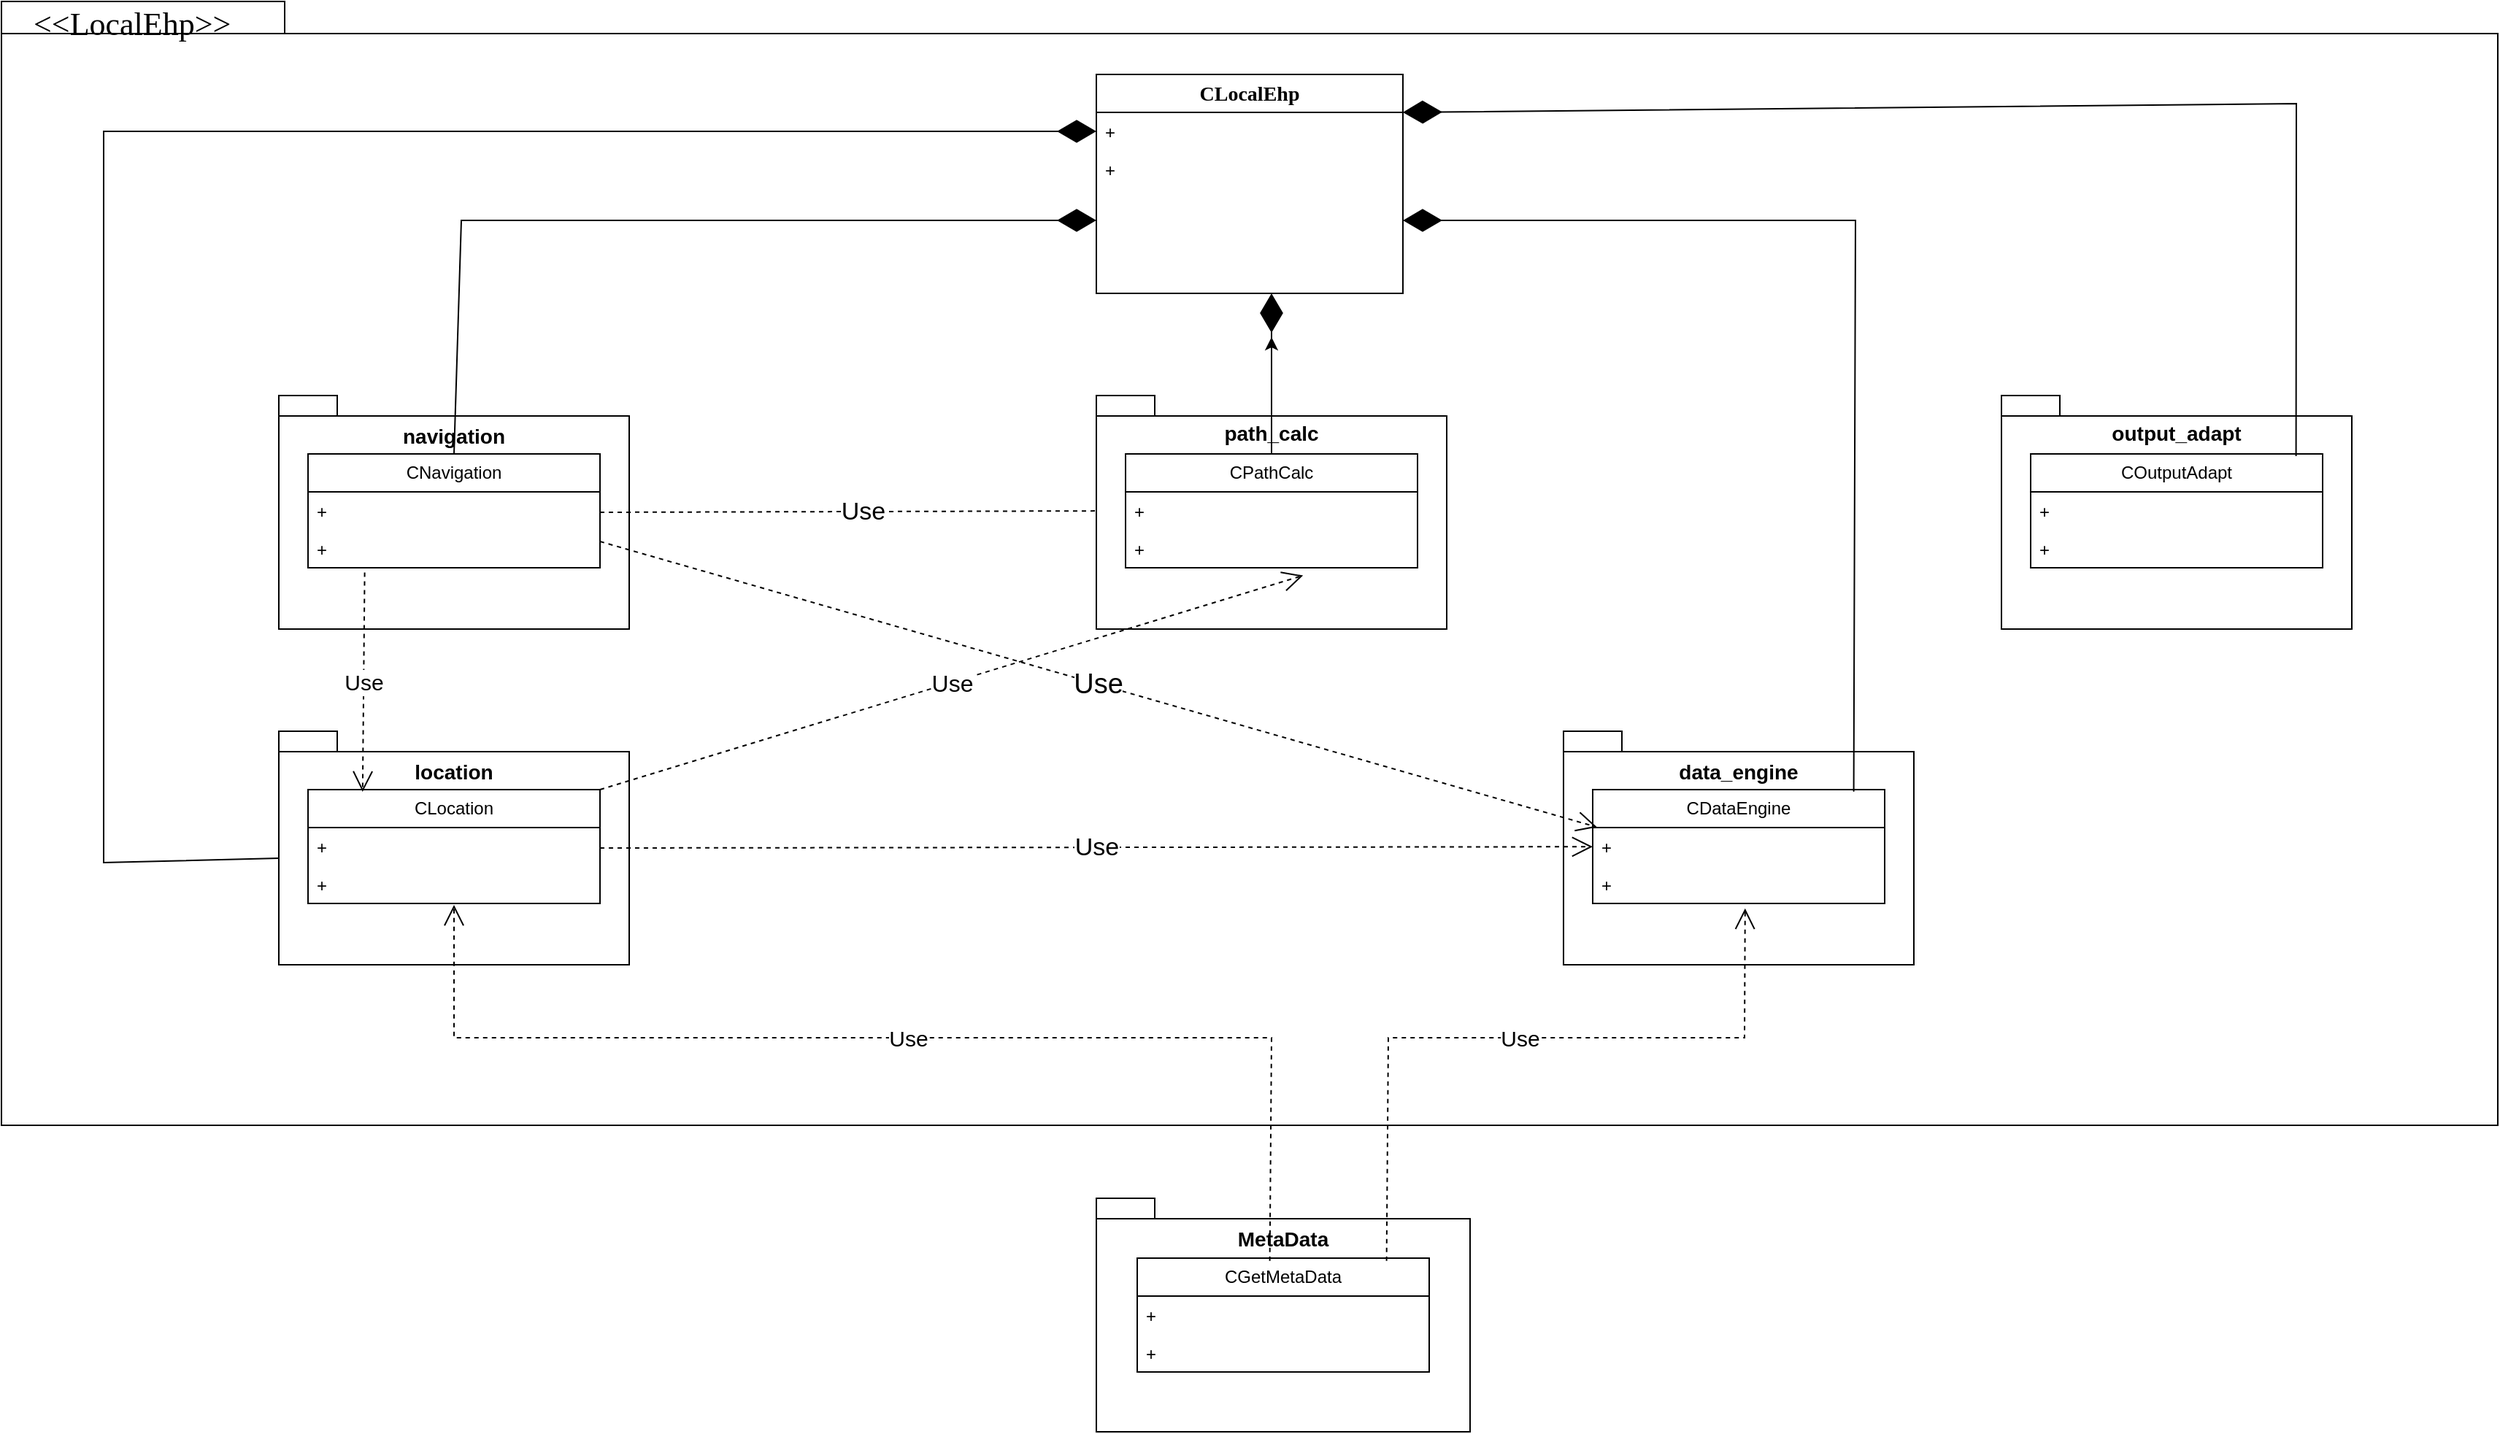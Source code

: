 <mxfile version="26.2.13">
  <diagram name="Page-1" id="b5b7bab2-c9e2-2cf4-8b2a-24fd1a2a6d21">
    <mxGraphModel dx="2895" dy="2320" grid="1" gridSize="10" guides="1" tooltips="1" connect="1" arrows="1" fold="1" page="1" pageScale="1" pageWidth="827" pageHeight="1169" background="none" math="0" shadow="0">
      <root>
        <mxCell id="0" />
        <mxCell id="1" parent="0" />
        <mxCell id="6e0c8c40b5770093-72" value="" style="shape=folder;fontStyle=1;spacingTop=10;tabWidth=194;tabHeight=22;tabPosition=left;html=1;rounded=0;shadow=0;comic=0;labelBackgroundColor=none;strokeWidth=1;fillColor=none;fontFamily=Verdana;fontSize=10;align=center;" parent="1" vertex="1">
          <mxGeometry x="-190" y="-30" width="1710" height="770" as="geometry" />
        </mxCell>
        <mxCell id="6e0c8c40b5770093-73" value="&lt;font style=&quot;font-size: 22px;&quot;&gt;&amp;lt;&amp;lt;LocalEhp&amp;gt;&amp;gt;&lt;/font&gt;" style="text;html=1;align=left;verticalAlign=top;spacingTop=-4;fontSize=10;fontFamily=Verdana" parent="1" vertex="1">
          <mxGeometry x="-170" y="-30" width="130" height="20" as="geometry" />
        </mxCell>
        <mxCell id="_9nZejQMIYd2BK83hRbQ-14" value="&lt;span style=&quot;font-family: Verdana; font-weight: 700; text-wrap-mode: nowrap;&quot;&gt;CLocalEhp&lt;/span&gt;" style="swimlane;fontStyle=0;childLayout=stackLayout;horizontal=1;startSize=26;fillColor=none;horizontalStack=0;resizeParent=1;resizeParentMax=0;resizeLast=0;collapsible=1;marginBottom=0;whiteSpace=wrap;html=1;container=0;fontSize=14;" parent="1" vertex="1">
          <mxGeometry x="560" y="20" width="210" height="150" as="geometry" />
        </mxCell>
        <mxCell id="_9nZejQMIYd2BK83hRbQ-23" value="" style="group" parent="1" vertex="1" connectable="0">
          <mxGeometry x="880" y="470" width="240" height="160" as="geometry" />
        </mxCell>
        <mxCell id="_9nZejQMIYd2BK83hRbQ-18" value="&lt;div&gt;&lt;font style=&quot;font-size: 14px;&quot;&gt;data_engine&lt;/font&gt;&lt;/div&gt;&lt;div&gt;&lt;font style=&quot;font-size: 14px;&quot;&gt;&lt;br&gt;&lt;/font&gt;&lt;/div&gt;&lt;div&gt;&lt;font style=&quot;font-size: 14px;&quot;&gt;&lt;br&gt;&lt;/font&gt;&lt;/div&gt;&lt;div&gt;&lt;font style=&quot;font-size: 14px;&quot;&gt;&lt;br&gt;&lt;/font&gt;&lt;/div&gt;&lt;div&gt;&lt;font style=&quot;font-size: 14px;&quot;&gt;&lt;br&gt;&lt;/font&gt;&lt;/div&gt;&lt;div&gt;&lt;font style=&quot;font-size: 14px;&quot;&gt;&lt;br&gt;&lt;/font&gt;&lt;/div&gt;&lt;div&gt;&lt;font style=&quot;font-size: 14px;&quot;&gt;&lt;br&gt;&lt;/font&gt;&lt;/div&gt;&lt;div&gt;&lt;br&gt;&lt;/div&gt;" style="shape=folder;fontStyle=1;spacingTop=10;tabWidth=40;tabHeight=14;tabPosition=left;html=1;whiteSpace=wrap;align=center;" parent="_9nZejQMIYd2BK83hRbQ-23" vertex="1">
          <mxGeometry width="240" height="160" as="geometry" />
        </mxCell>
        <mxCell id="_9nZejQMIYd2BK83hRbQ-19" value="&lt;div style=&quot;white-space-collapse: preserve;&quot; data-line=&quot;true&quot; data-line-index=&quot;0&quot; data-zone-id=&quot;0&quot;&gt;CDataEngine&lt;/div&gt;" style="swimlane;fontStyle=0;childLayout=stackLayout;horizontal=1;startSize=26;fillColor=none;horizontalStack=0;resizeParent=1;resizeParentMax=0;resizeLast=0;collapsible=1;marginBottom=0;whiteSpace=wrap;html=1;" parent="_9nZejQMIYd2BK83hRbQ-23" vertex="1">
          <mxGeometry x="20" y="40" width="200" height="78" as="geometry" />
        </mxCell>
        <mxCell id="_9nZejQMIYd2BK83hRbQ-20" value="+" style="text;strokeColor=none;fillColor=none;align=left;verticalAlign=top;spacingLeft=4;spacingRight=4;overflow=hidden;rotatable=0;points=[[0,0.5],[1,0.5]];portConstraint=eastwest;whiteSpace=wrap;html=1;" parent="_9nZejQMIYd2BK83hRbQ-19" vertex="1">
          <mxGeometry y="26" width="200" height="26" as="geometry" />
        </mxCell>
        <mxCell id="_9nZejQMIYd2BK83hRbQ-21" value="+" style="text;strokeColor=none;fillColor=none;align=left;verticalAlign=top;spacingLeft=4;spacingRight=4;overflow=hidden;rotatable=0;points=[[0,0.5],[1,0.5]];portConstraint=eastwest;whiteSpace=wrap;html=1;" parent="_9nZejQMIYd2BK83hRbQ-19" vertex="1">
          <mxGeometry y="52" width="200" height="26" as="geometry" />
        </mxCell>
        <mxCell id="_9nZejQMIYd2BK83hRbQ-29" value="" style="group" parent="1" vertex="1" connectable="0">
          <mxGeometry y="240" width="240" height="415" as="geometry" />
        </mxCell>
        <mxCell id="_9nZejQMIYd2BK83hRbQ-30" value="&lt;div&gt;&lt;font style=&quot;font-size: 14px;&quot;&gt;navigation&lt;/font&gt;&lt;/div&gt;&lt;div&gt;&lt;font style=&quot;font-size: 14px;&quot;&gt;&lt;br&gt;&lt;/font&gt;&lt;/div&gt;&lt;div&gt;&lt;font style=&quot;font-size: 14px;&quot;&gt;&lt;br&gt;&lt;/font&gt;&lt;/div&gt;&lt;div&gt;&lt;font style=&quot;font-size: 14px;&quot;&gt;&lt;br&gt;&lt;/font&gt;&lt;/div&gt;&lt;div&gt;&lt;font style=&quot;font-size: 14px;&quot;&gt;&lt;br&gt;&lt;/font&gt;&lt;/div&gt;&lt;div&gt;&lt;font style=&quot;font-size: 14px;&quot;&gt;&lt;br&gt;&lt;/font&gt;&lt;/div&gt;&lt;div&gt;&lt;font style=&quot;font-size: 14px;&quot;&gt;&lt;br&gt;&lt;/font&gt;&lt;/div&gt;&lt;div&gt;&lt;br&gt;&lt;/div&gt;" style="shape=folder;fontStyle=1;spacingTop=10;tabWidth=40;tabHeight=14;tabPosition=left;html=1;whiteSpace=wrap;align=center;" parent="_9nZejQMIYd2BK83hRbQ-29" vertex="1">
          <mxGeometry width="240" height="160" as="geometry" />
        </mxCell>
        <mxCell id="_9nZejQMIYd2BK83hRbQ-31" value="&lt;div style=&quot;white-space-collapse: preserve;&quot; data-line=&quot;true&quot; data-line-index=&quot;0&quot; data-zone-id=&quot;0&quot;&gt;CNavigation&lt;/div&gt;" style="swimlane;fontStyle=0;childLayout=stackLayout;horizontal=1;startSize=26;fillColor=none;horizontalStack=0;resizeParent=1;resizeParentMax=0;resizeLast=0;collapsible=1;marginBottom=0;whiteSpace=wrap;html=1;" parent="_9nZejQMIYd2BK83hRbQ-29" vertex="1">
          <mxGeometry x="20" y="40" width="200" height="78" as="geometry" />
        </mxCell>
        <mxCell id="_9nZejQMIYd2BK83hRbQ-32" value="+" style="text;strokeColor=none;fillColor=none;align=left;verticalAlign=top;spacingLeft=4;spacingRight=4;overflow=hidden;rotatable=0;points=[[0,0.5],[1,0.5]];portConstraint=eastwest;whiteSpace=wrap;html=1;" parent="_9nZejQMIYd2BK83hRbQ-31" vertex="1">
          <mxGeometry y="26" width="200" height="26" as="geometry" />
        </mxCell>
        <mxCell id="_9nZejQMIYd2BK83hRbQ-33" value="+" style="text;strokeColor=none;fillColor=none;align=left;verticalAlign=top;spacingLeft=4;spacingRight=4;overflow=hidden;rotatable=0;points=[[0,0.5],[1,0.5]];portConstraint=eastwest;whiteSpace=wrap;html=1;" parent="_9nZejQMIYd2BK83hRbQ-31" vertex="1">
          <mxGeometry y="52" width="200" height="26" as="geometry" />
        </mxCell>
        <mxCell id="_9nZejQMIYd2BK83hRbQ-68" value="Use" style="endArrow=open;endSize=12;dashed=1;html=1;rounded=0;entryX=0;entryY=0.5;entryDx=0;entryDy=0;fontSize=17;" parent="_9nZejQMIYd2BK83hRbQ-29" target="_9nZejQMIYd2BK83hRbQ-42" edge="1">
          <mxGeometry width="160" relative="1" as="geometry">
            <mxPoint x="220" y="80" as="sourcePoint" />
            <mxPoint x="380" y="80" as="targetPoint" />
          </mxGeometry>
        </mxCell>
        <mxCell id="_9nZejQMIYd2BK83hRbQ-69" value="Use" style="endArrow=open;endSize=12;dashed=1;html=1;rounded=0;entryX=0.015;entryY=-0.011;entryDx=0;entryDy=0;entryPerimeter=0;fontSize=19;" parent="_9nZejQMIYd2BK83hRbQ-29" target="_9nZejQMIYd2BK83hRbQ-20" edge="1">
          <mxGeometry width="160" relative="1" as="geometry">
            <mxPoint x="220" y="100" as="sourcePoint" />
            <mxPoint x="380" y="100" as="targetPoint" />
          </mxGeometry>
        </mxCell>
        <mxCell id="_9nZejQMIYd2BK83hRbQ-34" value="" style="group" parent="1" vertex="1" connectable="0">
          <mxGeometry x="1180" y="240" width="240" height="160" as="geometry" />
        </mxCell>
        <mxCell id="_9nZejQMIYd2BK83hRbQ-35" value="&lt;div&gt;output_adapt&lt;/div&gt;&lt;div&gt;&lt;br&gt;&lt;/div&gt;&lt;div&gt;&lt;br&gt;&lt;/div&gt;&lt;div&gt;&lt;br&gt;&lt;/div&gt;&lt;div&gt;&lt;br&gt;&lt;/div&gt;&lt;div&gt;&lt;br&gt;&lt;/div&gt;&lt;div&gt;&lt;br&gt;&lt;/div&gt;&lt;div&gt;&lt;br&gt;&lt;/div&gt;" style="shape=folder;fontStyle=1;spacingTop=10;tabWidth=40;tabHeight=14;tabPosition=left;html=1;whiteSpace=wrap;align=center;fontSize=14;" parent="_9nZejQMIYd2BK83hRbQ-34" vertex="1">
          <mxGeometry width="240" height="160" as="geometry" />
        </mxCell>
        <mxCell id="_9nZejQMIYd2BK83hRbQ-36" value="&lt;div style=&quot;white-space-collapse: preserve;&quot; data-line=&quot;true&quot; data-line-index=&quot;0&quot; data-zone-id=&quot;0&quot;&gt;COutputAdapt&lt;/div&gt;" style="swimlane;fontStyle=0;childLayout=stackLayout;horizontal=1;startSize=26;fillColor=none;horizontalStack=0;resizeParent=1;resizeParentMax=0;resizeLast=0;collapsible=1;marginBottom=0;whiteSpace=wrap;html=1;" parent="_9nZejQMIYd2BK83hRbQ-34" vertex="1">
          <mxGeometry x="20" y="40" width="200" height="78" as="geometry" />
        </mxCell>
        <mxCell id="_9nZejQMIYd2BK83hRbQ-37" value="+" style="text;strokeColor=none;fillColor=none;align=left;verticalAlign=top;spacingLeft=4;spacingRight=4;overflow=hidden;rotatable=0;points=[[0,0.5],[1,0.5]];portConstraint=eastwest;whiteSpace=wrap;html=1;" parent="_9nZejQMIYd2BK83hRbQ-36" vertex="1">
          <mxGeometry y="26" width="200" height="26" as="geometry" />
        </mxCell>
        <mxCell id="_9nZejQMIYd2BK83hRbQ-38" value="+" style="text;strokeColor=none;fillColor=none;align=left;verticalAlign=top;spacingLeft=4;spacingRight=4;overflow=hidden;rotatable=0;points=[[0,0.5],[1,0.5]];portConstraint=eastwest;whiteSpace=wrap;html=1;" parent="_9nZejQMIYd2BK83hRbQ-36" vertex="1">
          <mxGeometry y="52" width="200" height="26" as="geometry" />
        </mxCell>
        <mxCell id="_9nZejQMIYd2BK83hRbQ-39" value="" style="group" parent="1" vertex="1" connectable="0">
          <mxGeometry x="560" y="240" width="240" height="160" as="geometry" />
        </mxCell>
        <mxCell id="_9nZejQMIYd2BK83hRbQ-40" value="&lt;div&gt;path_calc&lt;/div&gt;&lt;div&gt;&lt;br&gt;&lt;/div&gt;&lt;div&gt;&lt;br&gt;&lt;/div&gt;&lt;div&gt;&lt;br&gt;&lt;/div&gt;&lt;div&gt;&lt;br&gt;&lt;/div&gt;&lt;div&gt;&lt;br&gt;&lt;/div&gt;&lt;div&gt;&lt;br&gt;&lt;/div&gt;&lt;div&gt;&lt;br&gt;&lt;/div&gt;" style="shape=folder;fontStyle=1;spacingTop=10;tabWidth=40;tabHeight=14;tabPosition=left;html=1;whiteSpace=wrap;align=center;fontSize=14;" parent="_9nZejQMIYd2BK83hRbQ-39" vertex="1">
          <mxGeometry width="240" height="160" as="geometry" />
        </mxCell>
        <mxCell id="_9nZejQMIYd2BK83hRbQ-41" value="&lt;div style=&quot;white-space-collapse: preserve;&quot; data-line=&quot;true&quot; data-line-index=&quot;0&quot; data-zone-id=&quot;0&quot;&gt;CPathCalc&lt;/div&gt;" style="swimlane;fontStyle=0;childLayout=stackLayout;horizontal=1;startSize=26;fillColor=none;horizontalStack=0;resizeParent=1;resizeParentMax=0;resizeLast=0;collapsible=1;marginBottom=0;whiteSpace=wrap;html=1;" parent="_9nZejQMIYd2BK83hRbQ-39" vertex="1">
          <mxGeometry x="20" y="40" width="200" height="78" as="geometry" />
        </mxCell>
        <mxCell id="_9nZejQMIYd2BK83hRbQ-42" value="+" style="text;strokeColor=none;fillColor=none;align=left;verticalAlign=top;spacingLeft=4;spacingRight=4;overflow=hidden;rotatable=0;points=[[0,0.5],[1,0.5]];portConstraint=eastwest;whiteSpace=wrap;html=1;" parent="_9nZejQMIYd2BK83hRbQ-41" vertex="1">
          <mxGeometry y="26" width="200" height="26" as="geometry" />
        </mxCell>
        <mxCell id="_9nZejQMIYd2BK83hRbQ-43" value="+" style="text;strokeColor=none;fillColor=none;align=left;verticalAlign=top;spacingLeft=4;spacingRight=4;overflow=hidden;rotatable=0;points=[[0,0.5],[1,0.5]];portConstraint=eastwest;whiteSpace=wrap;html=1;" parent="_9nZejQMIYd2BK83hRbQ-41" vertex="1">
          <mxGeometry y="52" width="200" height="26" as="geometry" />
        </mxCell>
        <mxCell id="_9nZejQMIYd2BK83hRbQ-45" value="&lt;div&gt;&lt;font style=&quot;font-size: 14px;&quot;&gt;MetaData&lt;/font&gt;&lt;/div&gt;&lt;div&gt;&lt;font style=&quot;font-size: 14px;&quot;&gt;&lt;br&gt;&lt;/font&gt;&lt;/div&gt;&lt;div&gt;&lt;font style=&quot;font-size: 14px;&quot;&gt;&lt;br&gt;&lt;/font&gt;&lt;/div&gt;&lt;div&gt;&lt;font style=&quot;font-size: 14px;&quot;&gt;&lt;br&gt;&lt;/font&gt;&lt;/div&gt;&lt;div&gt;&lt;font style=&quot;font-size: 14px;&quot;&gt;&lt;br&gt;&lt;/font&gt;&lt;/div&gt;&lt;div&gt;&lt;font style=&quot;font-size: 14px;&quot;&gt;&lt;br&gt;&lt;/font&gt;&lt;/div&gt;&lt;div&gt;&lt;font style=&quot;font-size: 14px;&quot;&gt;&lt;br&gt;&lt;/font&gt;&lt;/div&gt;&lt;div&gt;&lt;br&gt;&lt;/div&gt;" style="shape=folder;fontStyle=1;spacingTop=10;tabWidth=40;tabHeight=14;tabPosition=left;html=1;whiteSpace=wrap;align=center;container=1;" parent="1" vertex="1">
          <mxGeometry x="560" y="790" width="256" height="160" as="geometry" />
        </mxCell>
        <mxCell id="_9nZejQMIYd2BK83hRbQ-55" value="&lt;div style=&quot;white-space-collapse: preserve;&quot; data-line=&quot;true&quot; data-line-index=&quot;0&quot; data-zone-id=&quot;0&quot;&gt;CGetMetaData&lt;/div&gt;" style="swimlane;fontStyle=0;childLayout=stackLayout;horizontal=1;startSize=26;fillColor=none;horizontalStack=0;resizeParent=1;resizeParentMax=0;resizeLast=0;collapsible=1;marginBottom=0;whiteSpace=wrap;html=1;" parent="_9nZejQMIYd2BK83hRbQ-45" vertex="1">
          <mxGeometry x="28" y="41" width="200" height="78" as="geometry" />
        </mxCell>
        <mxCell id="_9nZejQMIYd2BK83hRbQ-57" value="+" style="text;strokeColor=none;fillColor=none;align=left;verticalAlign=top;spacingLeft=4;spacingRight=4;overflow=hidden;rotatable=0;points=[[0,0.5],[1,0.5]];portConstraint=eastwest;whiteSpace=wrap;html=1;" parent="_9nZejQMIYd2BK83hRbQ-55" vertex="1">
          <mxGeometry y="26" width="200" height="26" as="geometry" />
        </mxCell>
        <mxCell id="_9nZejQMIYd2BK83hRbQ-58" value="+" style="text;strokeColor=none;fillColor=none;align=left;verticalAlign=top;spacingLeft=4;spacingRight=4;overflow=hidden;rotatable=0;points=[[0,0.5],[1,0.5]];portConstraint=eastwest;whiteSpace=wrap;html=1;" parent="_9nZejQMIYd2BK83hRbQ-55" vertex="1">
          <mxGeometry y="52" width="200" height="26" as="geometry" />
        </mxCell>
        <mxCell id="_9nZejQMIYd2BK83hRbQ-51" value="" style="endArrow=diamondThin;endFill=1;endSize=24;html=1;rounded=0;entryX=1;entryY=0.5;entryDx=0;entryDy=0;exitX=0.909;exitY=0.019;exitDx=0;exitDy=0;exitPerimeter=0;" parent="1" source="_9nZejQMIYd2BK83hRbQ-36" edge="1">
          <mxGeometry width="160" relative="1" as="geometry">
            <mxPoint x="1280.08" y="212.36" as="sourcePoint" />
            <mxPoint x="770.0" y="46" as="targetPoint" />
            <Array as="points">
              <mxPoint x="1382" y="40" />
            </Array>
          </mxGeometry>
        </mxCell>
        <mxCell id="_9nZejQMIYd2BK83hRbQ-24" value="" style="group" parent="1" vertex="1" connectable="0">
          <mxGeometry y="470" width="240" height="160" as="geometry" />
        </mxCell>
        <mxCell id="_9nZejQMIYd2BK83hRbQ-25" value="&lt;div&gt;&lt;font style=&quot;font-size: 14px;&quot;&gt;location&lt;/font&gt;&lt;/div&gt;&lt;div&gt;&lt;br&gt;&lt;/div&gt;&lt;div&gt;&lt;br&gt;&lt;/div&gt;&lt;div&gt;&lt;br&gt;&lt;/div&gt;&lt;div&gt;&lt;br&gt;&lt;/div&gt;&lt;div&gt;&lt;br&gt;&lt;/div&gt;&lt;div&gt;&lt;br&gt;&lt;/div&gt;&lt;div&gt;&lt;br&gt;&lt;/div&gt;&lt;div&gt;&lt;br&gt;&lt;/div&gt;" style="shape=folder;fontStyle=1;spacingTop=10;tabWidth=40;tabHeight=14;tabPosition=left;html=1;whiteSpace=wrap;align=center;" parent="_9nZejQMIYd2BK83hRbQ-24" vertex="1">
          <mxGeometry width="240" height="160" as="geometry" />
        </mxCell>
        <mxCell id="_9nZejQMIYd2BK83hRbQ-26" value="&lt;div style=&quot;white-space-collapse: preserve;&quot; data-line=&quot;true&quot; data-line-index=&quot;0&quot; data-zone-id=&quot;0&quot;&gt;CLocation&lt;/div&gt;" style="swimlane;fontStyle=0;childLayout=stackLayout;horizontal=1;startSize=26;fillColor=none;horizontalStack=0;resizeParent=1;resizeParentMax=0;resizeLast=0;collapsible=1;marginBottom=0;whiteSpace=wrap;html=1;" parent="_9nZejQMIYd2BK83hRbQ-24" vertex="1">
          <mxGeometry x="20" y="40" width="200" height="78" as="geometry" />
        </mxCell>
        <mxCell id="_9nZejQMIYd2BK83hRbQ-27" value="+" style="text;strokeColor=none;fillColor=none;align=left;verticalAlign=top;spacingLeft=4;spacingRight=4;overflow=hidden;rotatable=0;points=[[0,0.5],[1,0.5]];portConstraint=eastwest;whiteSpace=wrap;html=1;" parent="_9nZejQMIYd2BK83hRbQ-26" vertex="1">
          <mxGeometry y="26" width="200" height="26" as="geometry" />
        </mxCell>
        <mxCell id="_9nZejQMIYd2BK83hRbQ-28" value="+" style="text;strokeColor=none;fillColor=none;align=left;verticalAlign=top;spacingLeft=4;spacingRight=4;overflow=hidden;rotatable=0;points=[[0,0.5],[1,0.5]];portConstraint=eastwest;whiteSpace=wrap;html=1;" parent="_9nZejQMIYd2BK83hRbQ-26" vertex="1">
          <mxGeometry y="52" width="200" height="26" as="geometry" />
        </mxCell>
        <mxCell id="_9nZejQMIYd2BK83hRbQ-65" value="&lt;font&gt;Use&lt;/font&gt;" style="endArrow=open;endSize=12;dashed=1;html=1;rounded=0;fontSize=17;" parent="_9nZejQMIYd2BK83hRbQ-24" target="_9nZejQMIYd2BK83hRbQ-20" edge="1">
          <mxGeometry width="160" relative="1" as="geometry">
            <mxPoint x="220" y="80" as="sourcePoint" />
            <mxPoint x="380" y="80" as="targetPoint" />
          </mxGeometry>
        </mxCell>
        <mxCell id="_9nZejQMIYd2BK83hRbQ-70" value="" style="endArrow=diamondThin;endFill=1;endSize=24;html=1;rounded=0;entryX=0;entryY=0.5;entryDx=0;entryDy=0;exitX=0;exitY=0;exitDx=0;exitDy=87;exitPerimeter=0;" parent="1" source="_9nZejQMIYd2BK83hRbQ-25" target="_9nZejQMIYd2BK83hRbQ-15" edge="1">
          <mxGeometry width="160" relative="1" as="geometry">
            <mxPoint y="550" as="sourcePoint" />
            <mxPoint y="370" as="targetPoint" />
            <Array as="points">
              <mxPoint x="-120" y="560" />
              <mxPoint x="-120" y="59" />
            </Array>
          </mxGeometry>
        </mxCell>
        <mxCell id="_9nZejQMIYd2BK83hRbQ-15" value="+" style="text;strokeColor=none;fillColor=none;align=left;verticalAlign=top;spacingLeft=4;spacingRight=4;overflow=hidden;rotatable=0;points=[[0,0.5],[1,0.5]];portConstraint=eastwest;whiteSpace=wrap;html=1;" parent="1" vertex="1">
          <mxGeometry x="560" y="46" width="210" height="26" as="geometry" />
        </mxCell>
        <mxCell id="_9nZejQMIYd2BK83hRbQ-16" value="+&lt;div&gt;&lt;br&gt;&lt;/div&gt;" style="text;strokeColor=none;fillColor=none;align=left;verticalAlign=top;spacingLeft=4;spacingRight=4;overflow=hidden;rotatable=0;points=[[0,0.5],[1,0.5]];portConstraint=eastwest;whiteSpace=wrap;html=1;" parent="1" vertex="1">
          <mxGeometry x="560" y="72" width="210" height="26" as="geometry" />
        </mxCell>
        <mxCell id="_9nZejQMIYd2BK83hRbQ-52" value="" style="endArrow=diamondThin;endFill=1;endSize=24;html=1;rounded=0;exitX=0.5;exitY=0;exitDx=0;exitDy=0;" parent="1" source="_9nZejQMIYd2BK83hRbQ-31" edge="1">
          <mxGeometry width="160" relative="1" as="geometry">
            <mxPoint x="225" y="230" as="sourcePoint" />
            <mxPoint x="560" y="120" as="targetPoint" />
            <Array as="points">
              <mxPoint x="125" y="120" />
            </Array>
          </mxGeometry>
        </mxCell>
        <mxCell id="_9nZejQMIYd2BK83hRbQ-61" value="" style="endArrow=diamondThin;endFill=1;endSize=24;html=1;rounded=0;exitX=0.5;exitY=0;exitDx=0;exitDy=0;" parent="1" source="_9nZejQMIYd2BK83hRbQ-41" edge="1">
          <mxGeometry width="160" relative="1" as="geometry">
            <mxPoint x="780" y="280" as="sourcePoint" />
            <mxPoint x="680" y="170" as="targetPoint" />
          </mxGeometry>
        </mxCell>
        <mxCell id="_9nZejQMIYd2BK83hRbQ-77" value="" style="endArrow=diamondThin;endFill=1;endSize=24;html=1;rounded=0;exitX=0.894;exitY=0.018;exitDx=0;exitDy=0;exitPerimeter=0;" parent="1" source="_9nZejQMIYd2BK83hRbQ-19" edge="1">
          <mxGeometry width="160" relative="1" as="geometry">
            <mxPoint x="990" y="520" as="sourcePoint" />
            <mxPoint x="770" y="120" as="targetPoint" />
            <Array as="points">
              <mxPoint x="1080" y="120" />
            </Array>
          </mxGeometry>
        </mxCell>
        <mxCell id="_9nZejQMIYd2BK83hRbQ-64" value="&lt;font style=&quot;font-size: 16px;&quot;&gt;Use&lt;/font&gt;" style="endArrow=open;endSize=12;dashed=1;html=1;rounded=0;entryX=0.608;entryY=1.203;entryDx=0;entryDy=0;entryPerimeter=0;exitX=1;exitY=0;exitDx=0;exitDy=0;" parent="1" source="_9nZejQMIYd2BK83hRbQ-26" target="_9nZejQMIYd2BK83hRbQ-43" edge="1">
          <mxGeometry width="160" relative="1" as="geometry">
            <mxPoint x="570" y="450" as="sourcePoint" />
            <mxPoint x="730" y="450" as="targetPoint" />
          </mxGeometry>
        </mxCell>
        <mxCell id="_9nZejQMIYd2BK83hRbQ-54" value="&lt;font style=&quot;font-size: 15px;&quot;&gt;Use&lt;/font&gt;" style="endArrow=open;endSize=12;dashed=1;html=1;rounded=0;entryX=0.187;entryY=0.02;entryDx=0;entryDy=0;entryPerimeter=0;exitX=0.194;exitY=1.125;exitDx=0;exitDy=0;exitPerimeter=0;" parent="1" source="_9nZejQMIYd2BK83hRbQ-33" target="_9nZejQMIYd2BK83hRbQ-26" edge="1">
          <mxGeometry width="160" relative="1" as="geometry">
            <mxPoint x="90" y="361" as="sourcePoint" />
            <mxPoint x="380" y="320" as="targetPoint" />
          </mxGeometry>
        </mxCell>
        <mxCell id="_9nZejQMIYd2BK83hRbQ-60" value="&lt;font style=&quot;font-size: 15px;&quot;&gt;Use&lt;/font&gt;" style="endArrow=open;endSize=12;dashed=1;html=1;rounded=0;exitX=0.454;exitY=0.024;exitDx=0;exitDy=0;exitPerimeter=0;" parent="1" source="_9nZejQMIYd2BK83hRbQ-55" edge="1">
          <mxGeometry width="160" relative="1" as="geometry">
            <mxPoint x="490" y="920" as="sourcePoint" />
            <mxPoint x="120" y="589" as="targetPoint" />
            <Array as="points">
              <mxPoint x="680" y="680" />
              <mxPoint x="120" y="680" />
            </Array>
          </mxGeometry>
        </mxCell>
        <mxCell id="_9nZejQMIYd2BK83hRbQ-78" value="Use" style="endArrow=open;endSize=12;dashed=1;html=1;rounded=0;entryX=0.522;entryY=1.132;entryDx=0;entryDy=0;entryPerimeter=0;exitX=0.854;exitY=0.024;exitDx=0;exitDy=0;exitPerimeter=0;fontSize=15;" parent="1" source="_9nZejQMIYd2BK83hRbQ-55" target="_9nZejQMIYd2BK83hRbQ-21" edge="1">
          <mxGeometry width="160" relative="1" as="geometry">
            <mxPoint x="690" y="990" as="sourcePoint" />
            <mxPoint x="850" y="990" as="targetPoint" />
            <Array as="points">
              <mxPoint x="760" y="680" />
              <mxPoint x="1004" y="680" />
            </Array>
          </mxGeometry>
        </mxCell>
        <mxCell id="_9nZejQMIYd2BK83hRbQ-82" value="" style="edgeStyle=orthogonalEdgeStyle;rounded=0;orthogonalLoop=1;jettySize=auto;html=1;" parent="1" source="_9nZejQMIYd2BK83hRbQ-41" edge="1">
          <mxGeometry relative="1" as="geometry">
            <mxPoint x="680" y="200" as="targetPoint" />
          </mxGeometry>
        </mxCell>
      </root>
    </mxGraphModel>
  </diagram>
</mxfile>
